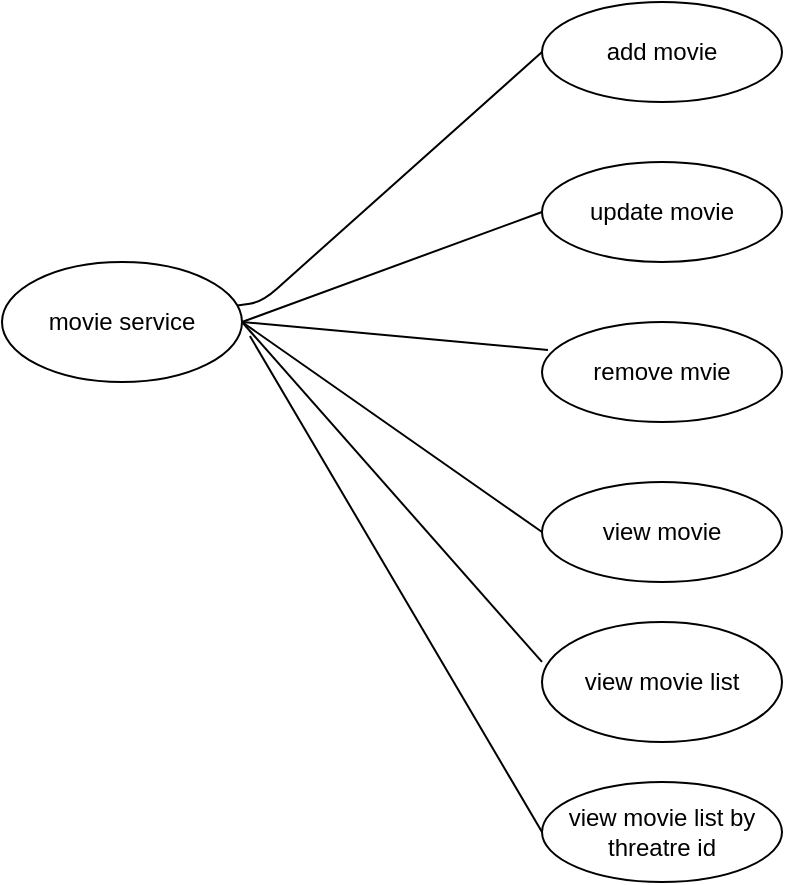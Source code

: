 <mxfile version="14.6.11" type="github">
  <diagram id="t9NivSEplZMBGuMarH3T" name="Page-1">
    <mxGraphModel dx="868" dy="450" grid="1" gridSize="10" guides="1" tooltips="1" connect="1" arrows="1" fold="1" page="1" pageScale="1" pageWidth="827" pageHeight="1169" math="0" shadow="0">
      <root>
        <mxCell id="0" />
        <mxCell id="1" parent="0" />
        <mxCell id="3GRDzOkhqdmkL83LRnqV-2" value="add movie" style="ellipse;whiteSpace=wrap;html=1;" parent="1" vertex="1">
          <mxGeometry x="300" y="90" width="120" height="50" as="geometry" />
        </mxCell>
        <mxCell id="3GRDzOkhqdmkL83LRnqV-3" value="update movie" style="ellipse;whiteSpace=wrap;html=1;" parent="1" vertex="1">
          <mxGeometry x="300" y="170" width="120" height="50" as="geometry" />
        </mxCell>
        <mxCell id="3GRDzOkhqdmkL83LRnqV-4" value="remove mvie" style="ellipse;whiteSpace=wrap;html=1;" parent="1" vertex="1">
          <mxGeometry x="300" y="250" width="120" height="50" as="geometry" />
        </mxCell>
        <mxCell id="3GRDzOkhqdmkL83LRnqV-5" value="view movie" style="ellipse;whiteSpace=wrap;html=1;" parent="1" vertex="1">
          <mxGeometry x="300" y="330" width="120" height="50" as="geometry" />
        </mxCell>
        <mxCell id="3GRDzOkhqdmkL83LRnqV-6" value="view movie list" style="ellipse;whiteSpace=wrap;html=1;" parent="1" vertex="1">
          <mxGeometry x="300" y="400" width="120" height="60" as="geometry" />
        </mxCell>
        <mxCell id="3GRDzOkhqdmkL83LRnqV-7" value="movie service" style="ellipse;whiteSpace=wrap;html=1;" parent="1" vertex="1">
          <mxGeometry x="30" y="220" width="120" height="60" as="geometry" />
        </mxCell>
        <mxCell id="3GRDzOkhqdmkL83LRnqV-9" value="" style="endArrow=none;html=1;" parent="1" target="3GRDzOkhqdmkL83LRnqV-7" edge="1">
          <mxGeometry width="50" height="50" relative="1" as="geometry">
            <mxPoint x="300" y="115" as="sourcePoint" />
            <mxPoint x="440" y="210" as="targetPoint" />
            <Array as="points">
              <mxPoint x="160" y="240" />
            </Array>
          </mxGeometry>
        </mxCell>
        <mxCell id="3GRDzOkhqdmkL83LRnqV-11" value="" style="endArrow=none;html=1;entryX=1;entryY=0.5;entryDx=0;entryDy=0;exitX=0;exitY=0.5;exitDx=0;exitDy=0;" parent="1" source="3GRDzOkhqdmkL83LRnqV-3" target="3GRDzOkhqdmkL83LRnqV-7" edge="1">
          <mxGeometry width="50" height="50" relative="1" as="geometry">
            <mxPoint x="390" y="260" as="sourcePoint" />
            <mxPoint x="440" y="210" as="targetPoint" />
          </mxGeometry>
        </mxCell>
        <mxCell id="3GRDzOkhqdmkL83LRnqV-12" value="" style="endArrow=none;html=1;entryX=1;entryY=0.5;entryDx=0;entryDy=0;exitX=0.025;exitY=0.28;exitDx=0;exitDy=0;exitPerimeter=0;" parent="1" source="3GRDzOkhqdmkL83LRnqV-4" target="3GRDzOkhqdmkL83LRnqV-7" edge="1">
          <mxGeometry width="50" height="50" relative="1" as="geometry">
            <mxPoint x="390" y="260" as="sourcePoint" />
            <mxPoint x="440" y="210" as="targetPoint" />
          </mxGeometry>
        </mxCell>
        <mxCell id="3GRDzOkhqdmkL83LRnqV-13" value="" style="endArrow=none;html=1;entryX=1;entryY=0.5;entryDx=0;entryDy=0;exitX=0;exitY=0.5;exitDx=0;exitDy=0;" parent="1" source="3GRDzOkhqdmkL83LRnqV-5" target="3GRDzOkhqdmkL83LRnqV-7" edge="1">
          <mxGeometry width="50" height="50" relative="1" as="geometry">
            <mxPoint x="390" y="260" as="sourcePoint" />
            <mxPoint x="440" y="210" as="targetPoint" />
          </mxGeometry>
        </mxCell>
        <mxCell id="3GRDzOkhqdmkL83LRnqV-14" value="" style="endArrow=none;html=1;exitX=0;exitY=0.333;exitDx=0;exitDy=0;exitPerimeter=0;" parent="1" source="3GRDzOkhqdmkL83LRnqV-6" edge="1">
          <mxGeometry width="50" height="50" relative="1" as="geometry">
            <mxPoint x="390" y="260" as="sourcePoint" />
            <mxPoint x="150" y="250" as="targetPoint" />
          </mxGeometry>
        </mxCell>
        <mxCell id="3GRDzOkhqdmkL83LRnqV-15" value="view movie list by threatre id" style="ellipse;whiteSpace=wrap;html=1;" parent="1" vertex="1">
          <mxGeometry x="300" y="480" width="120" height="50" as="geometry" />
        </mxCell>
        <mxCell id="3GRDzOkhqdmkL83LRnqV-16" value="" style="endArrow=none;html=1;entryX=1.033;entryY=0.617;entryDx=0;entryDy=0;entryPerimeter=0;exitX=0;exitY=0.5;exitDx=0;exitDy=0;" parent="1" source="3GRDzOkhqdmkL83LRnqV-15" target="3GRDzOkhqdmkL83LRnqV-7" edge="1">
          <mxGeometry width="50" height="50" relative="1" as="geometry">
            <mxPoint x="390" y="360" as="sourcePoint" />
            <mxPoint x="440" y="310" as="targetPoint" />
          </mxGeometry>
        </mxCell>
      </root>
    </mxGraphModel>
  </diagram>
</mxfile>
